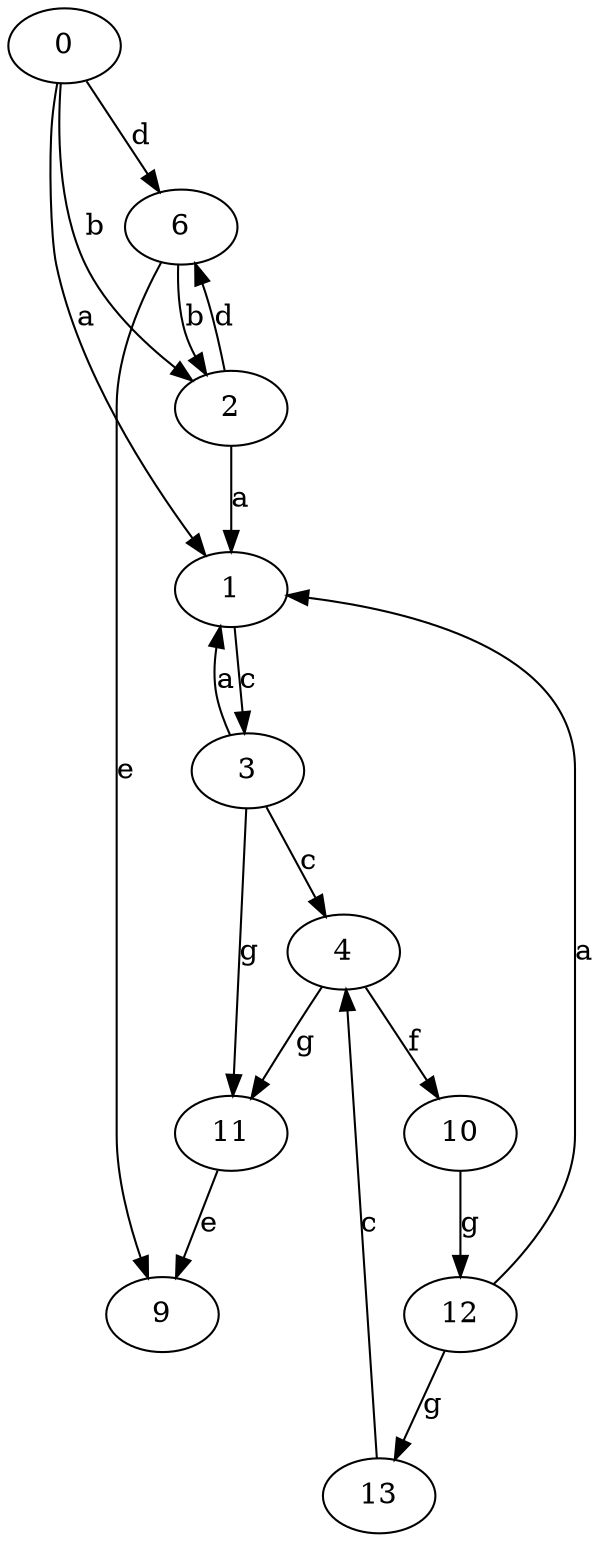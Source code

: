 strict digraph  {
1;
2;
3;
4;
0;
6;
9;
10;
11;
12;
13;
1 -> 3  [label=c];
2 -> 1  [label=a];
2 -> 6  [label=d];
3 -> 1  [label=a];
3 -> 4  [label=c];
3 -> 11  [label=g];
4 -> 10  [label=f];
4 -> 11  [label=g];
0 -> 1  [label=a];
0 -> 2  [label=b];
0 -> 6  [label=d];
6 -> 2  [label=b];
6 -> 9  [label=e];
10 -> 12  [label=g];
11 -> 9  [label=e];
12 -> 1  [label=a];
12 -> 13  [label=g];
13 -> 4  [label=c];
}
